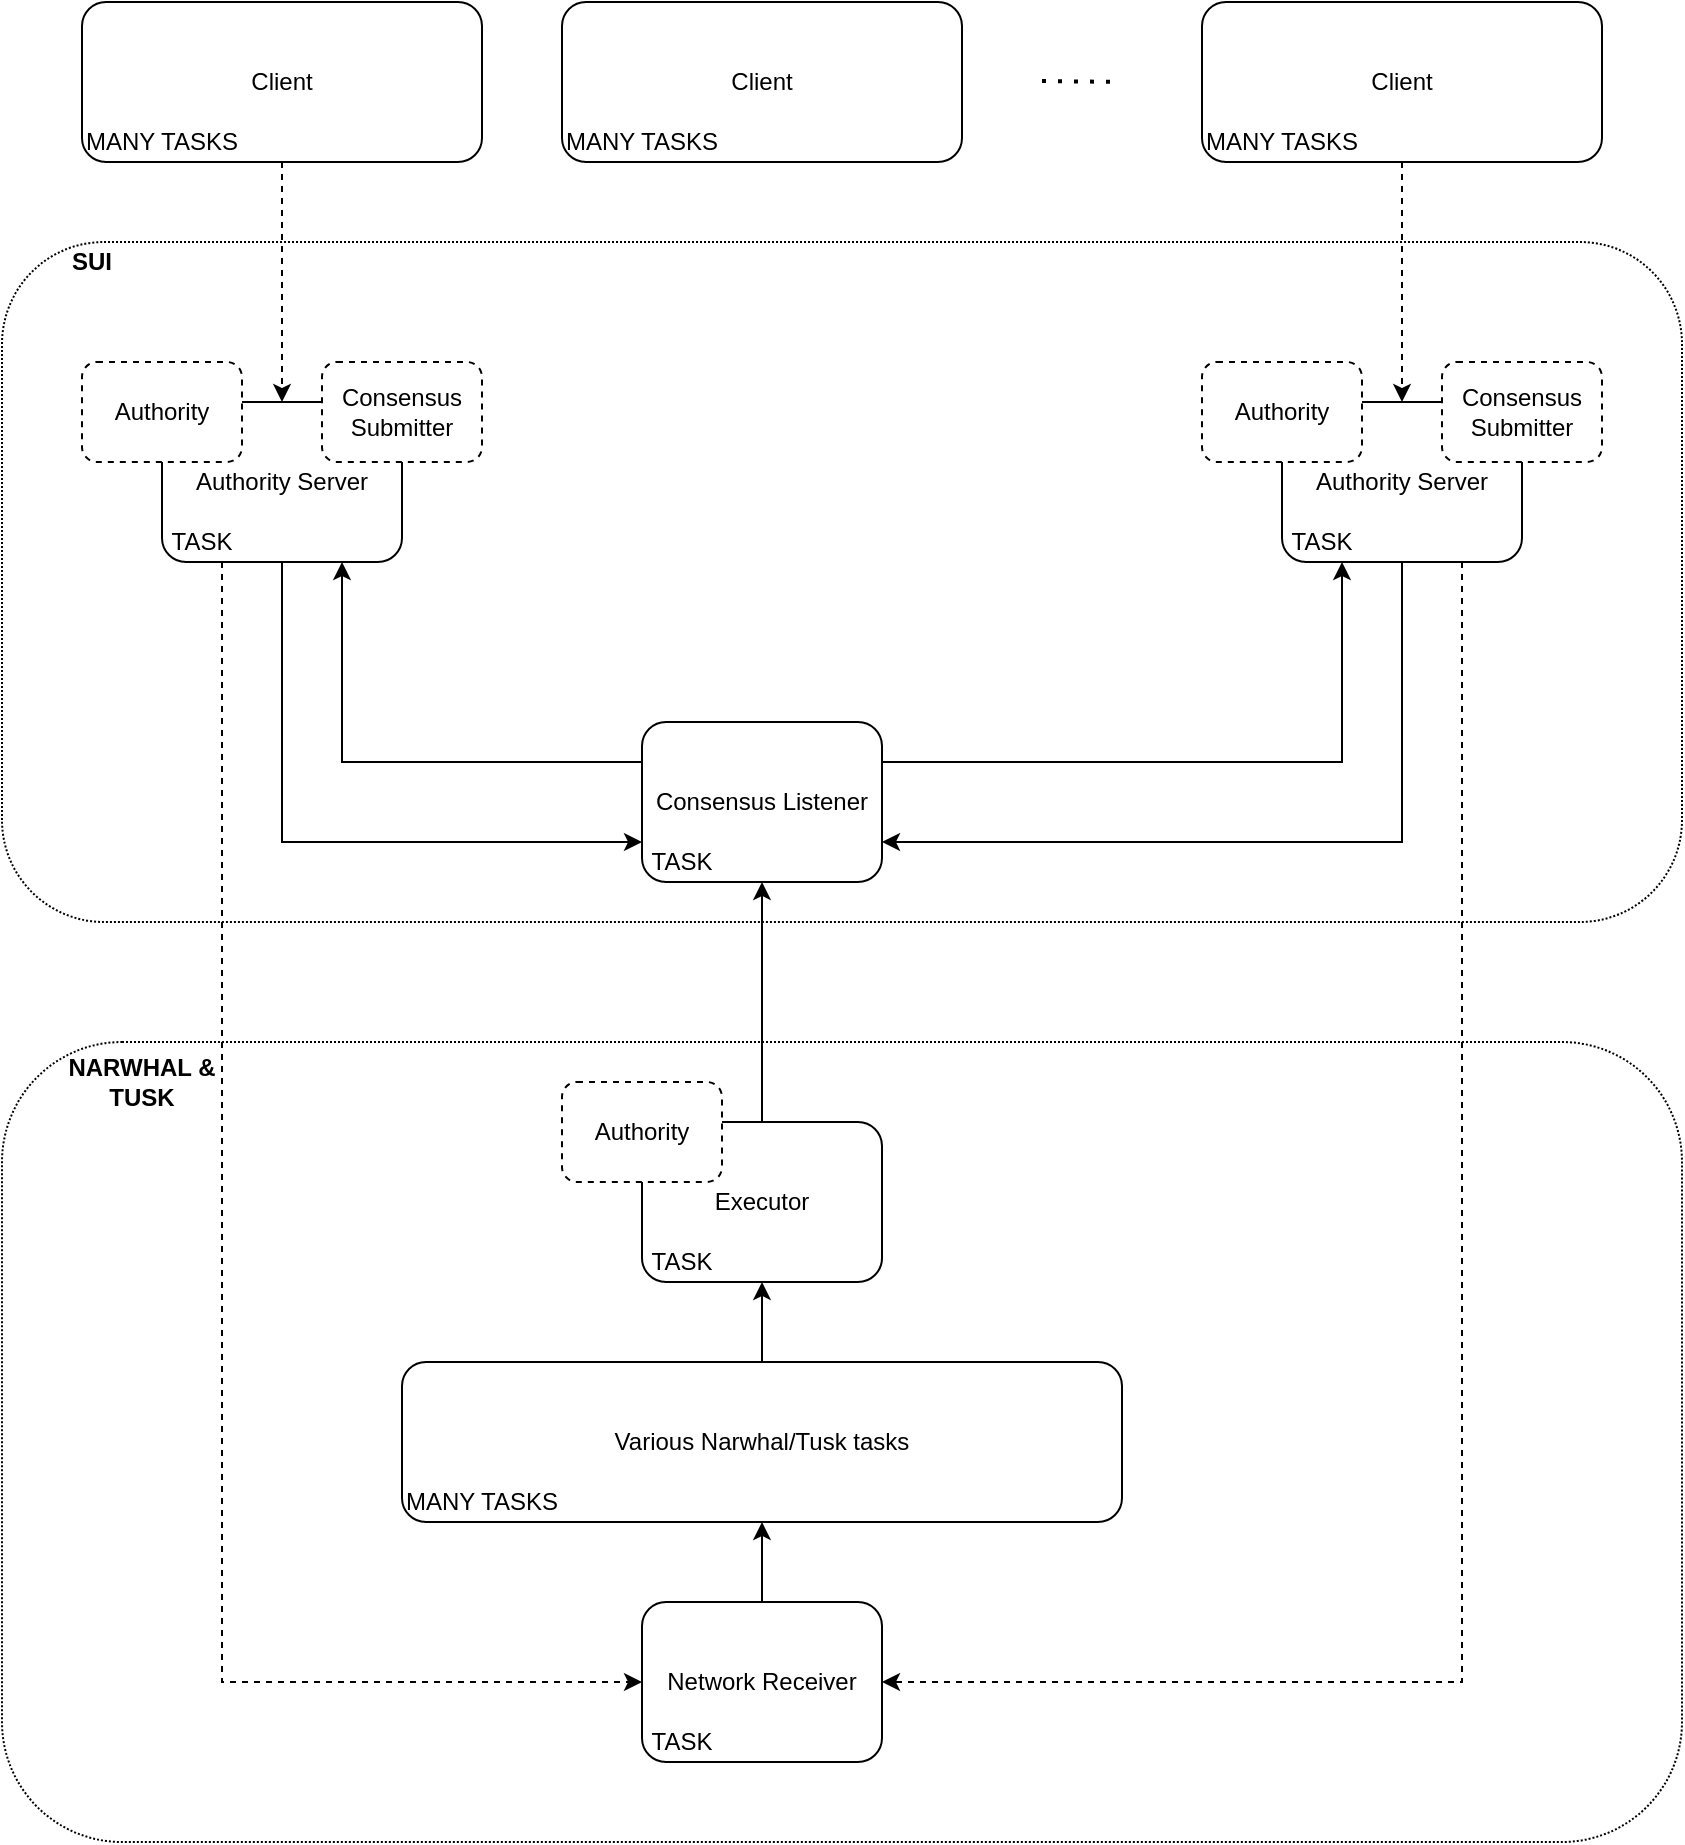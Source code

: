 <mxfile version="17.4.6" type="github">
  <diagram id="L2SK0uQaAGNeQGBNTiRo" name="Page-2">
    <mxGraphModel dx="1018" dy="690" grid="1" gridSize="10" guides="1" tooltips="1" connect="1" arrows="1" fold="1" page="1" pageScale="1" pageWidth="827" pageHeight="1169" math="0" shadow="0">
      <root>
        <mxCell id="0" />
        <mxCell id="1" parent="0" />
        <mxCell id="fSqpurhcNtswBTzS94q3-21" value="" style="rounded=1;whiteSpace=wrap;html=1;gradientColor=#ffffff;fillColor=none;dashed=1;dashPattern=1 1;" vertex="1" parent="1">
          <mxGeometry y="200" width="840" height="340" as="geometry" />
        </mxCell>
        <mxCell id="fSqpurhcNtswBTzS94q3-22" value="" style="rounded=1;whiteSpace=wrap;html=1;gradientColor=#ffffff;fillColor=none;dashed=1;dashPattern=1 1;" vertex="1" parent="1">
          <mxGeometry y="600" width="840" height="400" as="geometry" />
        </mxCell>
        <mxCell id="fSqpurhcNtswBTzS94q3-25" style="edgeStyle=orthogonalEdgeStyle;rounded=0;orthogonalLoop=1;jettySize=auto;html=1;dashed=1;startArrow=none;startFill=0;endArrow=classic;endFill=1;" edge="1" parent="1" source="MR7aaoXM5xhT7-_gbcLE-2" target="MR7aaoXM5xhT7-_gbcLE-3">
          <mxGeometry relative="1" as="geometry" />
        </mxCell>
        <mxCell id="MR7aaoXM5xhT7-_gbcLE-2" value="Client" style="rounded=1;whiteSpace=wrap;html=1;" vertex="1" parent="1">
          <mxGeometry x="40" y="80" width="200" height="80" as="geometry" />
        </mxCell>
        <mxCell id="7UXf6jQwzLok7nIve2nO-2" style="edgeStyle=orthogonalEdgeStyle;rounded=0;orthogonalLoop=1;jettySize=auto;html=1;entryX=0;entryY=0.75;entryDx=0;entryDy=0;startArrow=none;startFill=0;endArrow=classic;endFill=1;exitX=0.5;exitY=1;exitDx=0;exitDy=0;" edge="1" parent="1" source="MR7aaoXM5xhT7-_gbcLE-3" target="7UXf6jQwzLok7nIve2nO-1">
          <mxGeometry relative="1" as="geometry">
            <Array as="points">
              <mxPoint x="140" y="500" />
            </Array>
          </mxGeometry>
        </mxCell>
        <mxCell id="fPHN1wPaaNPmtITcAFQ9-8" style="edgeStyle=orthogonalEdgeStyle;rounded=0;orthogonalLoop=1;jettySize=auto;html=1;exitX=0.25;exitY=1;exitDx=0;exitDy=0;startArrow=none;startFill=0;endArrow=classic;endFill=1;entryX=0;entryY=0.5;entryDx=0;entryDy=0;dashed=1;" edge="1" parent="1" source="MR7aaoXM5xhT7-_gbcLE-3" target="fPHN1wPaaNPmtITcAFQ9-2">
          <mxGeometry relative="1" as="geometry">
            <mxPoint x="140" y="640" as="targetPoint" />
            <Array as="points" />
          </mxGeometry>
        </mxCell>
        <mxCell id="MR7aaoXM5xhT7-_gbcLE-3" value="Authority Server" style="rounded=1;whiteSpace=wrap;html=1;gradientColor=#ffffff;" vertex="1" parent="1">
          <mxGeometry x="80" y="280" width="120" height="80" as="geometry" />
        </mxCell>
        <mxCell id="MR7aaoXM5xhT7-_gbcLE-4" value="Authority" style="rounded=1;whiteSpace=wrap;html=1;dashed=1;" vertex="1" parent="1">
          <mxGeometry x="40" y="260" width="80" height="50" as="geometry" />
        </mxCell>
        <mxCell id="MR7aaoXM5xhT7-_gbcLE-5" value="Consensus Submitter" style="rounded=1;whiteSpace=wrap;html=1;dashed=1;" vertex="1" parent="1">
          <mxGeometry x="160" y="260" width="80" height="50" as="geometry" />
        </mxCell>
        <mxCell id="5gFA1R9Ff2cXBfDd206A-1" value="Client" style="rounded=1;whiteSpace=wrap;html=1;" vertex="1" parent="1">
          <mxGeometry x="280" y="80" width="200" height="80" as="geometry" />
        </mxCell>
        <mxCell id="fSqpurhcNtswBTzS94q3-26" style="edgeStyle=orthogonalEdgeStyle;rounded=0;orthogonalLoop=1;jettySize=auto;html=1;entryX=0.5;entryY=0;entryDx=0;entryDy=0;dashed=1;startArrow=none;startFill=0;endArrow=classic;endFill=1;" edge="1" parent="1" source="5gFA1R9Ff2cXBfDd206A-5" target="5gFA1R9Ff2cXBfDd206A-6">
          <mxGeometry relative="1" as="geometry" />
        </mxCell>
        <mxCell id="5gFA1R9Ff2cXBfDd206A-5" value="Client" style="rounded=1;whiteSpace=wrap;html=1;" vertex="1" parent="1">
          <mxGeometry x="600" y="80" width="200" height="80" as="geometry" />
        </mxCell>
        <mxCell id="7UXf6jQwzLok7nIve2nO-3" style="edgeStyle=orthogonalEdgeStyle;rounded=0;orthogonalLoop=1;jettySize=auto;html=1;entryX=1;entryY=0.75;entryDx=0;entryDy=0;startArrow=none;startFill=0;endArrow=classic;endFill=1;exitX=0.5;exitY=1;exitDx=0;exitDy=0;" edge="1" parent="1" source="5gFA1R9Ff2cXBfDd206A-6" target="7UXf6jQwzLok7nIve2nO-1">
          <mxGeometry relative="1" as="geometry">
            <Array as="points">
              <mxPoint x="700" y="500" />
            </Array>
          </mxGeometry>
        </mxCell>
        <mxCell id="fPHN1wPaaNPmtITcAFQ9-10" style="edgeStyle=orthogonalEdgeStyle;rounded=0;orthogonalLoop=1;jettySize=auto;html=1;entryX=1;entryY=0.5;entryDx=0;entryDy=0;startArrow=none;startFill=0;endArrow=classic;endFill=1;exitX=0.75;exitY=1;exitDx=0;exitDy=0;dashed=1;" edge="1" parent="1" source="5gFA1R9Ff2cXBfDd206A-6" target="fPHN1wPaaNPmtITcAFQ9-2">
          <mxGeometry relative="1" as="geometry">
            <Array as="points">
              <mxPoint x="730" y="920" />
            </Array>
          </mxGeometry>
        </mxCell>
        <mxCell id="5gFA1R9Ff2cXBfDd206A-6" value="Authority Server" style="rounded=1;whiteSpace=wrap;html=1;gradientColor=#ffffff;" vertex="1" parent="1">
          <mxGeometry x="640" y="280" width="120" height="80" as="geometry" />
        </mxCell>
        <mxCell id="5gFA1R9Ff2cXBfDd206A-7" value="Authority" style="rounded=1;whiteSpace=wrap;html=1;dashed=1;" vertex="1" parent="1">
          <mxGeometry x="600" y="260" width="80" height="50" as="geometry" />
        </mxCell>
        <mxCell id="5gFA1R9Ff2cXBfDd206A-8" value="Consensus Submitter" style="rounded=1;whiteSpace=wrap;html=1;dashed=1;" vertex="1" parent="1">
          <mxGeometry x="720" y="260" width="80" height="50" as="geometry" />
        </mxCell>
        <mxCell id="5gFA1R9Ff2cXBfDd206A-9" value="" style="endArrow=none;dashed=1;html=1;dashPattern=1 3;strokeWidth=2;rounded=0;" edge="1" parent="1">
          <mxGeometry width="50" height="50" relative="1" as="geometry">
            <mxPoint x="520" y="119.5" as="sourcePoint" />
            <mxPoint x="560" y="120" as="targetPoint" />
          </mxGeometry>
        </mxCell>
        <mxCell id="fSqpurhcNtswBTzS94q3-2" style="edgeStyle=orthogonalEdgeStyle;rounded=0;orthogonalLoop=1;jettySize=auto;html=1;exitX=0;exitY=0.25;exitDx=0;exitDy=0;entryX=0.75;entryY=1;entryDx=0;entryDy=0;startArrow=none;startFill=0;endArrow=classic;endFill=1;" edge="1" parent="1" source="7UXf6jQwzLok7nIve2nO-1" target="MR7aaoXM5xhT7-_gbcLE-3">
          <mxGeometry relative="1" as="geometry" />
        </mxCell>
        <mxCell id="fSqpurhcNtswBTzS94q3-3" style="edgeStyle=orthogonalEdgeStyle;rounded=0;orthogonalLoop=1;jettySize=auto;html=1;exitX=1;exitY=0.25;exitDx=0;exitDy=0;entryX=0.25;entryY=1;entryDx=0;entryDy=0;startArrow=none;startFill=0;endArrow=classic;endFill=1;" edge="1" parent="1" source="7UXf6jQwzLok7nIve2nO-1" target="5gFA1R9Ff2cXBfDd206A-6">
          <mxGeometry relative="1" as="geometry" />
        </mxCell>
        <mxCell id="7UXf6jQwzLok7nIve2nO-1" value="Consensus Listener" style="rounded=1;whiteSpace=wrap;html=1;gradientColor=#ffffff;" vertex="1" parent="1">
          <mxGeometry x="320" y="440" width="120" height="80" as="geometry" />
        </mxCell>
        <mxCell id="fSqpurhcNtswBTzS94q3-5" style="edgeStyle=orthogonalEdgeStyle;rounded=0;orthogonalLoop=1;jettySize=auto;html=1;entryX=0.5;entryY=1;entryDx=0;entryDy=0;startArrow=none;startFill=0;endArrow=classic;endFill=1;" edge="1" parent="1" source="fPHN1wPaaNPmtITcAFQ9-2" target="fPHN1wPaaNPmtITcAFQ9-4">
          <mxGeometry relative="1" as="geometry" />
        </mxCell>
        <mxCell id="fPHN1wPaaNPmtITcAFQ9-2" value="Network Receiver" style="rounded=1;whiteSpace=wrap;html=1;" vertex="1" parent="1">
          <mxGeometry x="320" y="880" width="120" height="80" as="geometry" />
        </mxCell>
        <mxCell id="fSqpurhcNtswBTzS94q3-7" style="edgeStyle=orthogonalEdgeStyle;rounded=0;orthogonalLoop=1;jettySize=auto;html=1;entryX=0.5;entryY=1;entryDx=0;entryDy=0;startArrow=none;startFill=0;endArrow=classic;endFill=1;" edge="1" parent="1" source="fPHN1wPaaNPmtITcAFQ9-3" target="7UXf6jQwzLok7nIve2nO-1">
          <mxGeometry relative="1" as="geometry" />
        </mxCell>
        <mxCell id="fPHN1wPaaNPmtITcAFQ9-3" value="Executor" style="rounded=1;whiteSpace=wrap;html=1;" vertex="1" parent="1">
          <mxGeometry x="320" y="640" width="120" height="80" as="geometry" />
        </mxCell>
        <mxCell id="fSqpurhcNtswBTzS94q3-6" style="edgeStyle=orthogonalEdgeStyle;rounded=0;orthogonalLoop=1;jettySize=auto;html=1;entryX=0.5;entryY=1;entryDx=0;entryDy=0;startArrow=none;startFill=0;endArrow=classic;endFill=1;" edge="1" parent="1" source="fPHN1wPaaNPmtITcAFQ9-4" target="fPHN1wPaaNPmtITcAFQ9-3">
          <mxGeometry relative="1" as="geometry" />
        </mxCell>
        <mxCell id="fPHN1wPaaNPmtITcAFQ9-4" value="Various Narwhal/Tusk tasks" style="rounded=1;whiteSpace=wrap;html=1;" vertex="1" parent="1">
          <mxGeometry x="200" y="760" width="360" height="80" as="geometry" />
        </mxCell>
        <mxCell id="fPHN1wPaaNPmtITcAFQ9-7" value="TASK" style="text;html=1;strokeColor=none;fillColor=none;align=center;verticalAlign=middle;whiteSpace=wrap;rounded=0;dashed=1;dashPattern=1 1;" vertex="1" parent="1">
          <mxGeometry x="320" y="940" width="40" height="20" as="geometry" />
        </mxCell>
        <mxCell id="fSqpurhcNtswBTzS94q3-8" value="TASK" style="text;html=1;strokeColor=none;fillColor=none;align=center;verticalAlign=middle;whiteSpace=wrap;rounded=0;dashed=1;dashPattern=1 1;" vertex="1" parent="1">
          <mxGeometry x="320" y="700" width="40" height="20" as="geometry" />
        </mxCell>
        <mxCell id="fSqpurhcNtswBTzS94q3-9" value="TASK" style="text;html=1;strokeColor=none;fillColor=none;align=center;verticalAlign=middle;whiteSpace=wrap;rounded=0;dashed=1;dashPattern=1 1;" vertex="1" parent="1">
          <mxGeometry x="80" y="340" width="40" height="20" as="geometry" />
        </mxCell>
        <mxCell id="fSqpurhcNtswBTzS94q3-10" value="TASK" style="text;html=1;strokeColor=none;fillColor=none;align=center;verticalAlign=middle;whiteSpace=wrap;rounded=0;dashed=1;dashPattern=1 1;" vertex="1" parent="1">
          <mxGeometry x="320" y="500" width="40" height="20" as="geometry" />
        </mxCell>
        <mxCell id="fSqpurhcNtswBTzS94q3-11" value="TASK" style="text;html=1;strokeColor=none;fillColor=none;align=center;verticalAlign=middle;whiteSpace=wrap;rounded=0;dashed=1;dashPattern=1 1;" vertex="1" parent="1">
          <mxGeometry x="640" y="340" width="40" height="20" as="geometry" />
        </mxCell>
        <mxCell id="fSqpurhcNtswBTzS94q3-12" value="Authority" style="rounded=1;whiteSpace=wrap;html=1;dashed=1;" vertex="1" parent="1">
          <mxGeometry x="280" y="620" width="80" height="50" as="geometry" />
        </mxCell>
        <mxCell id="fSqpurhcNtswBTzS94q3-15" value="MANY TASKS" style="text;html=1;strokeColor=none;fillColor=none;align=center;verticalAlign=middle;whiteSpace=wrap;rounded=0;dashed=1;dashPattern=1 1;" vertex="1" parent="1">
          <mxGeometry x="200" y="820" width="80" height="20" as="geometry" />
        </mxCell>
        <mxCell id="fSqpurhcNtswBTzS94q3-16" value="MANY TASKS" style="text;html=1;strokeColor=none;fillColor=none;align=center;verticalAlign=middle;whiteSpace=wrap;rounded=0;dashed=1;dashPattern=1 1;" vertex="1" parent="1">
          <mxGeometry x="280" y="140" width="80" height="20" as="geometry" />
        </mxCell>
        <mxCell id="fSqpurhcNtswBTzS94q3-19" value="MANY TASKS" style="text;html=1;strokeColor=none;fillColor=none;align=center;verticalAlign=middle;whiteSpace=wrap;rounded=0;dashed=1;dashPattern=1 1;" vertex="1" parent="1">
          <mxGeometry x="40" y="140" width="80" height="20" as="geometry" />
        </mxCell>
        <mxCell id="fSqpurhcNtswBTzS94q3-20" value="MANY TASKS" style="text;html=1;strokeColor=none;fillColor=none;align=center;verticalAlign=middle;whiteSpace=wrap;rounded=0;dashed=1;dashPattern=1 1;" vertex="1" parent="1">
          <mxGeometry x="600" y="140" width="80" height="20" as="geometry" />
        </mxCell>
        <mxCell id="fSqpurhcNtswBTzS94q3-23" value="&lt;b&gt;SUI&lt;/b&gt;" style="text;html=1;strokeColor=none;fillColor=none;align=center;verticalAlign=middle;whiteSpace=wrap;rounded=0;dashed=1;dashPattern=1 1;" vertex="1" parent="1">
          <mxGeometry x="30" y="200" width="30" height="20" as="geometry" />
        </mxCell>
        <mxCell id="fSqpurhcNtswBTzS94q3-24" value="&lt;b&gt;NARWHAL &amp;amp; TUSK&lt;/b&gt;" style="text;html=1;strokeColor=none;fillColor=none;align=center;verticalAlign=middle;whiteSpace=wrap;rounded=0;dashed=1;dashPattern=1 1;" vertex="1" parent="1">
          <mxGeometry x="30" y="610" width="80" height="20" as="geometry" />
        </mxCell>
      </root>
    </mxGraphModel>
  </diagram>
</mxfile>
